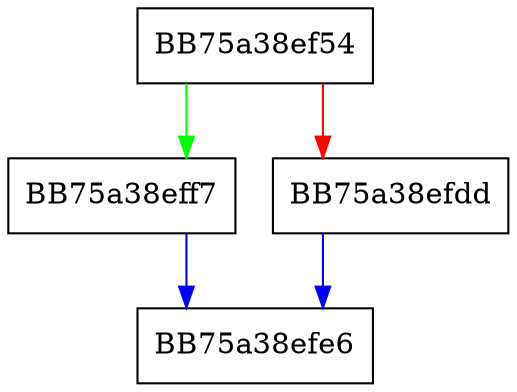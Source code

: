 digraph UtilOpenFileById {
  node [shape="box"];
  graph [splines=ortho];
  BB75a38ef54 -> BB75a38eff7 [color="green"];
  BB75a38ef54 -> BB75a38efdd [color="red"];
  BB75a38efdd -> BB75a38efe6 [color="blue"];
  BB75a38eff7 -> BB75a38efe6 [color="blue"];
}